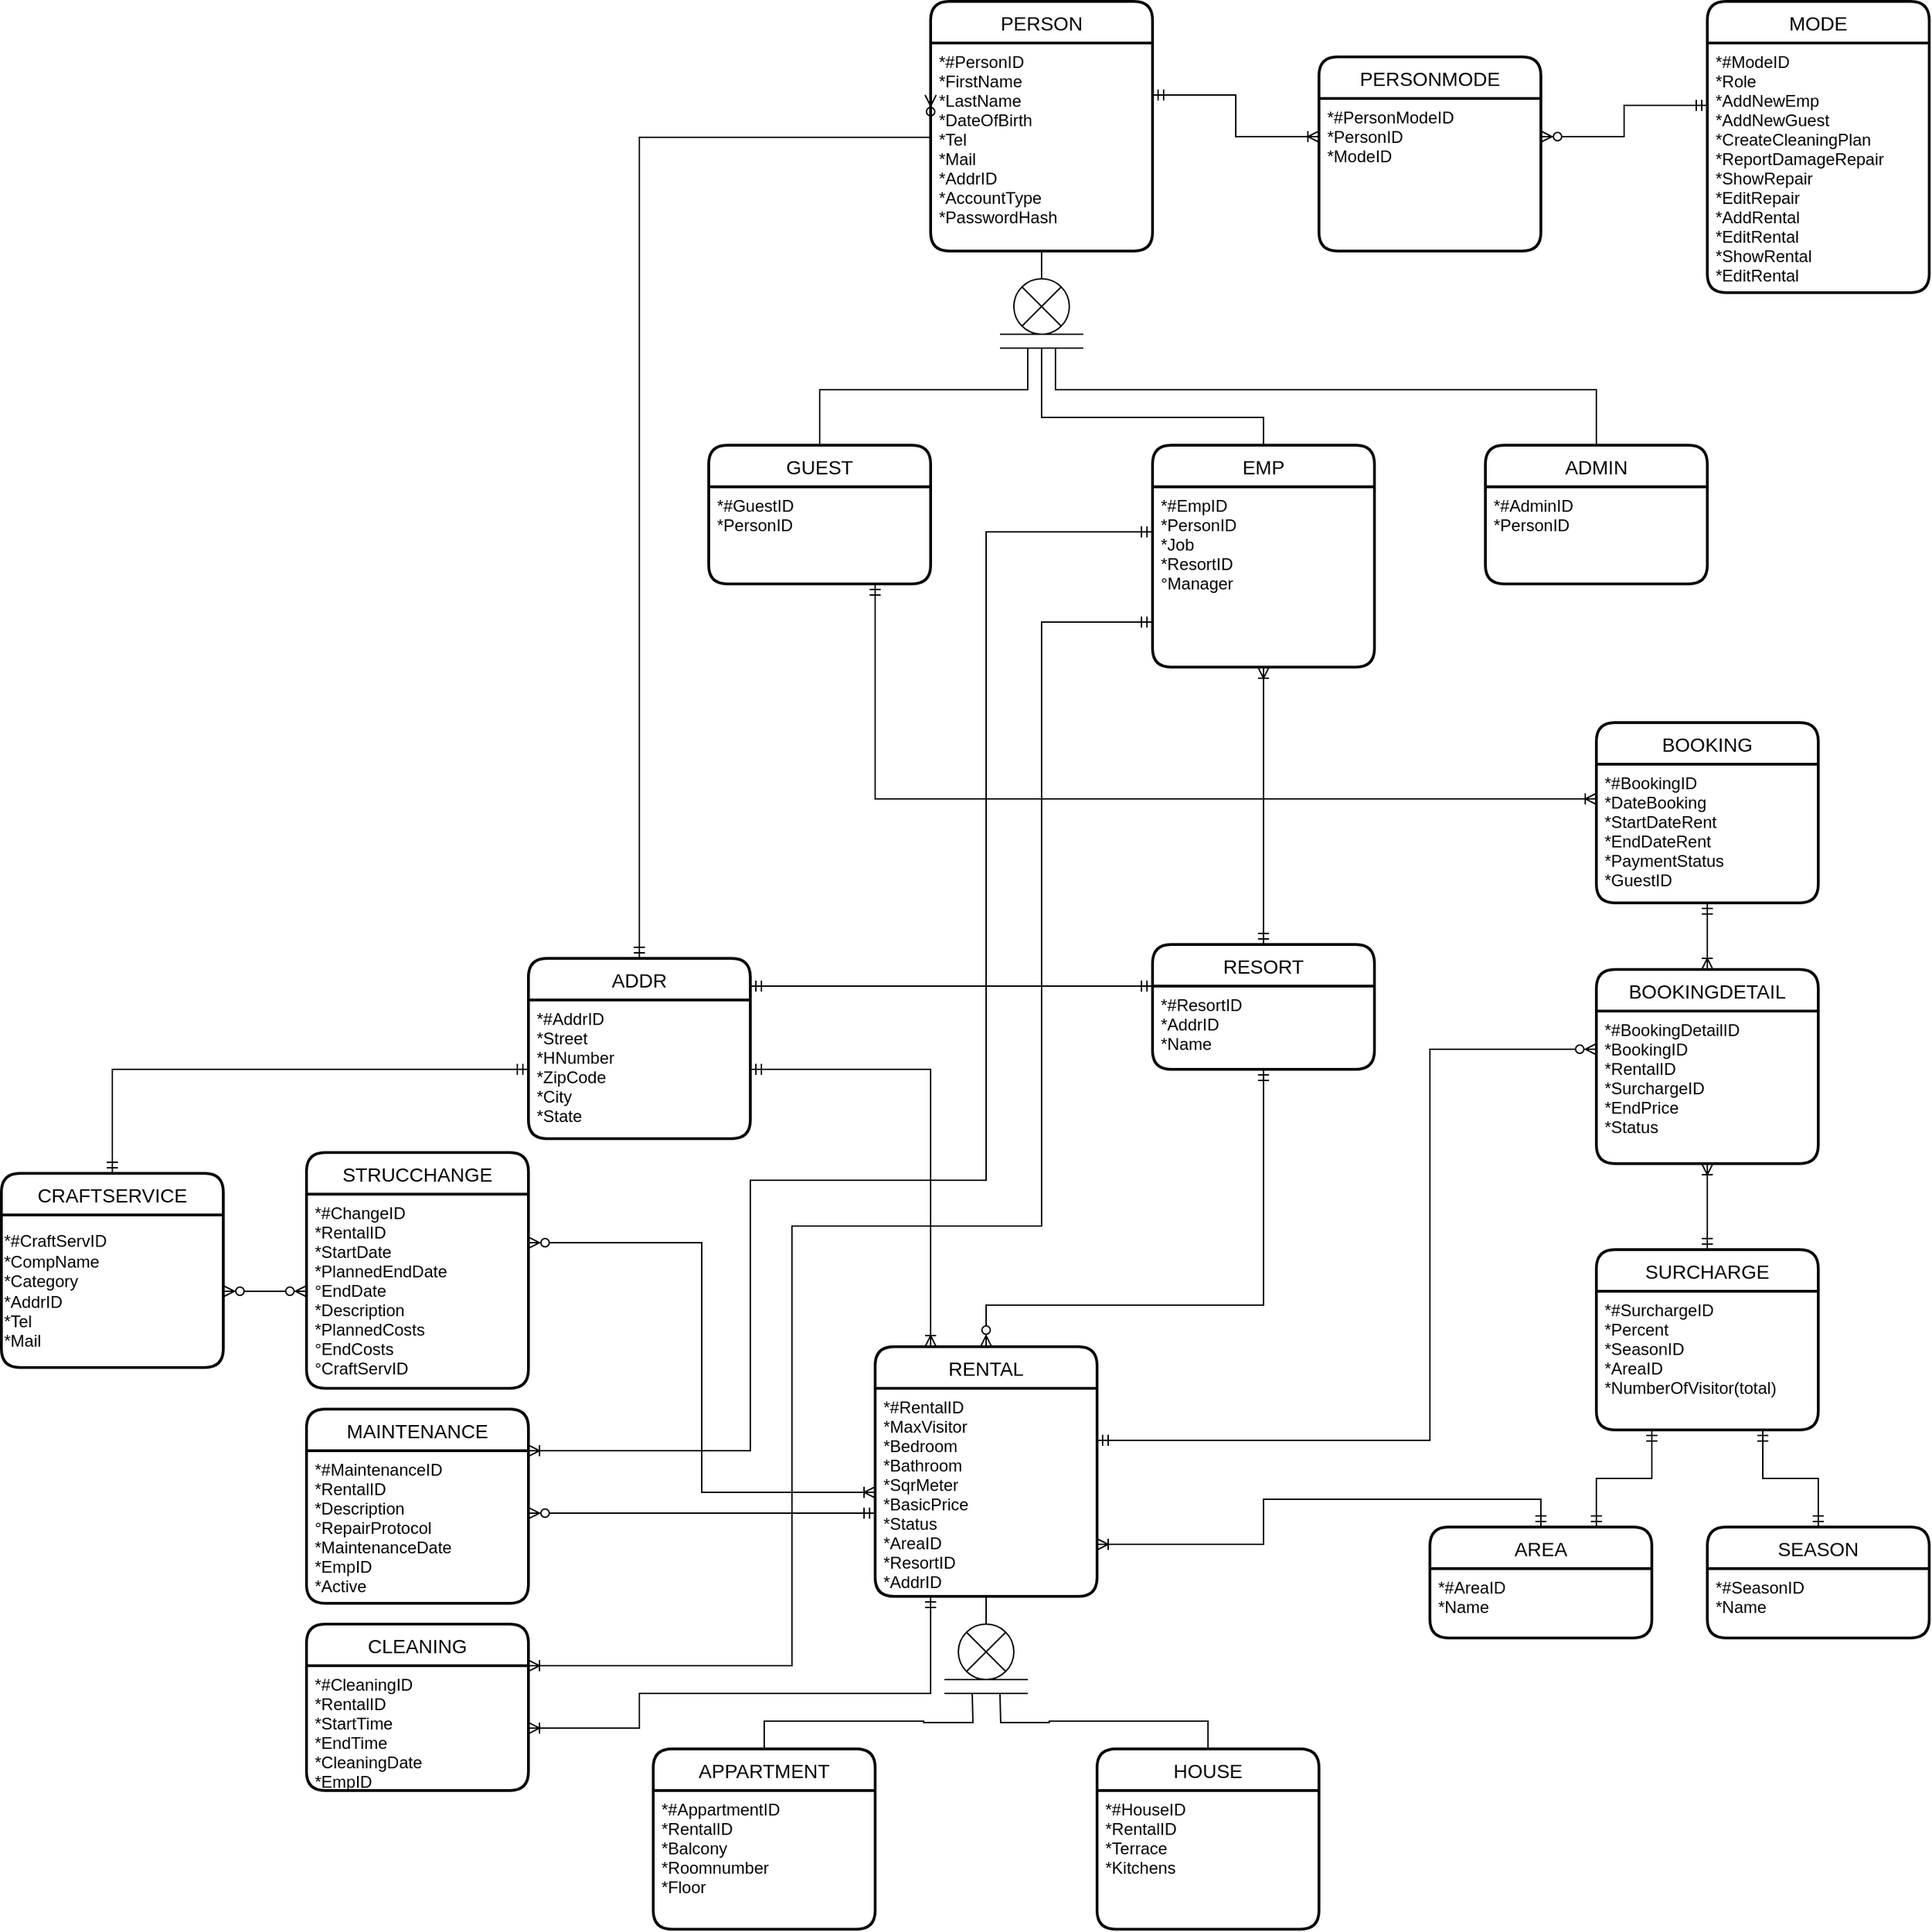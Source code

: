 <mxfile version="17.2.4" type="device"><diagram id="aWS-UrUtGDOm6s4PCsFX" name="Page-1"><mxGraphModel dx="2889" dy="2394" grid="1" gridSize="10" guides="1" tooltips="1" connect="1" arrows="1" fold="1" page="1" pageScale="1" pageWidth="827" pageHeight="1169" math="0" shadow="0"><root><mxCell id="0"/><mxCell id="1" parent="0"/><mxCell id="pVvOawuIxSXvEvGRF1L0-3" value="ADDR" style="swimlane;childLayout=stackLayout;horizontal=1;startSize=30;horizontalStack=0;rounded=1;fontSize=14;fontStyle=0;strokeWidth=2;resizeParent=0;resizeLast=1;shadow=0;dashed=0;align=center;" parent="1" vertex="1"><mxGeometry x="30" y="290" width="160" height="130" as="geometry"/></mxCell><mxCell id="pVvOawuIxSXvEvGRF1L0-4" value="*#AddrID&#10;*Street&#10;*HNumber&#10;*ZipCode&#10;*City&#10;*State&#10;&#10;" style="align=left;strokeColor=none;fillColor=none;spacingLeft=4;fontSize=12;verticalAlign=top;resizable=0;rotatable=0;part=1;" parent="pVvOawuIxSXvEvGRF1L0-3" vertex="1"><mxGeometry y="30" width="160" height="100" as="geometry"/></mxCell><mxCell id="5Nb0aw0FbilER9dy1wmk-6" style="edgeStyle=orthogonalEdgeStyle;rounded=0;orthogonalLoop=1;jettySize=auto;html=1;exitX=0.5;exitY=1;exitDx=0;exitDy=0;startArrow=ERmandOne;startFill=0;endArrow=ERzeroToMany;endFill=0;entryX=0.5;entryY=0;entryDx=0;entryDy=0;" parent="1" source="pVvOawuIxSXvEvGRF1L0-5" target="pVvOawuIxSXvEvGRF1L0-9" edge="1"><mxGeometry relative="1" as="geometry"><mxPoint x="540" y="540" as="targetPoint"/><Array as="points"><mxPoint x="560" y="540"/><mxPoint x="360" y="540"/></Array></mxGeometry></mxCell><mxCell id="pVvOawuIxSXvEvGRF1L0-5" value="RESORT" style="swimlane;childLayout=stackLayout;horizontal=1;startSize=30;horizontalStack=0;rounded=1;fontSize=14;fontStyle=0;strokeWidth=2;resizeParent=0;resizeLast=1;shadow=0;dashed=0;align=center;" parent="1" vertex="1"><mxGeometry x="480" y="280" width="160" height="90" as="geometry"/></mxCell><mxCell id="pVvOawuIxSXvEvGRF1L0-6" value="*#ResortID&#10;*AddrID&#10;*Name&#10;" style="align=left;strokeColor=none;fillColor=none;spacingLeft=4;fontSize=12;verticalAlign=top;resizable=0;rotatable=0;part=1;" parent="pVvOawuIxSXvEvGRF1L0-5" vertex="1"><mxGeometry y="30" width="160" height="60" as="geometry"/></mxCell><mxCell id="pVvOawuIxSXvEvGRF1L0-8" style="edgeStyle=orthogonalEdgeStyle;rounded=0;orthogonalLoop=1;jettySize=auto;html=1;exitX=0.5;exitY=1;exitDx=0;exitDy=0;entryX=0.5;entryY=0;entryDx=0;entryDy=0;startArrow=ERoneToMany;startFill=0;endArrow=ERmandOne;endFill=0;" parent="1" source="3sIMID8LesVrFfQINuA5-2" target="pVvOawuIxSXvEvGRF1L0-5" edge="1"><mxGeometry relative="1" as="geometry"/></mxCell><mxCell id="pVvOawuIxSXvEvGRF1L0-9" value="RENTAL" style="swimlane;childLayout=stackLayout;horizontal=1;startSize=30;horizontalStack=0;rounded=1;fontSize=14;fontStyle=0;strokeWidth=2;resizeParent=0;resizeLast=1;shadow=0;dashed=0;align=center;" parent="1" vertex="1"><mxGeometry x="280" y="570" width="160" height="180" as="geometry"/></mxCell><mxCell id="pVvOawuIxSXvEvGRF1L0-10" value="*#RentalID&#10;*MaxVisitor&#10;*Bedroom&#10;*Bathroom&#10;*SqrMeter&#10;*BasicPrice&#10;*Status&#10;*AreaID&#10;*ResortID&#10;*AddrID&#10;&#10;&#10;" style="align=left;strokeColor=none;fillColor=none;spacingLeft=4;fontSize=12;verticalAlign=top;resizable=0;rotatable=0;part=1;" parent="pVvOawuIxSXvEvGRF1L0-9" vertex="1"><mxGeometry y="30" width="160" height="150" as="geometry"/></mxCell><mxCell id="pVvOawuIxSXvEvGRF1L0-11" style="edgeStyle=orthogonalEdgeStyle;rounded=0;orthogonalLoop=1;jettySize=auto;html=1;exitX=0.25;exitY=0;exitDx=0;exitDy=0;entryX=1;entryY=0.5;entryDx=0;entryDy=0;startArrow=ERoneToMany;startFill=0;endArrow=ERmandOne;endFill=0;" parent="1" source="pVvOawuIxSXvEvGRF1L0-9" target="pVvOawuIxSXvEvGRF1L0-4" edge="1"><mxGeometry relative="1" as="geometry"><Array as="points"><mxPoint x="320" y="370"/></Array></mxGeometry></mxCell><mxCell id="pVvOawuIxSXvEvGRF1L0-21" style="edgeStyle=orthogonalEdgeStyle;rounded=0;orthogonalLoop=1;jettySize=auto;html=1;exitX=0.5;exitY=0;exitDx=0;exitDy=0;startArrow=none;startFill=0;endArrow=none;endFill=0;" parent="1" source="pVvOawuIxSXvEvGRF1L0-12" edge="1"><mxGeometry relative="1" as="geometry"><mxPoint x="350" y="820" as="targetPoint"/></mxGeometry></mxCell><mxCell id="pVvOawuIxSXvEvGRF1L0-12" value="APPARTMENT" style="swimlane;childLayout=stackLayout;horizontal=1;startSize=30;horizontalStack=0;rounded=1;fontSize=14;fontStyle=0;strokeWidth=2;resizeParent=0;resizeLast=1;shadow=0;dashed=0;align=center;" parent="1" vertex="1"><mxGeometry x="120" y="860" width="160" height="130" as="geometry"/></mxCell><mxCell id="pVvOawuIxSXvEvGRF1L0-13" value="*#AppartmentID&#10;*RentalID&#10;*Balcony&#10;*Roomnumber&#10;*Floor" style="align=left;strokeColor=none;fillColor=none;spacingLeft=4;fontSize=12;verticalAlign=top;resizable=0;rotatable=0;part=1;" parent="pVvOawuIxSXvEvGRF1L0-12" vertex="1"><mxGeometry y="30" width="160" height="100" as="geometry"/></mxCell><mxCell id="pVvOawuIxSXvEvGRF1L0-20" style="edgeStyle=orthogonalEdgeStyle;rounded=0;orthogonalLoop=1;jettySize=auto;html=1;exitX=0.5;exitY=0;exitDx=0;exitDy=0;startArrow=none;startFill=0;endArrow=none;endFill=0;" parent="1" source="pVvOawuIxSXvEvGRF1L0-14" edge="1"><mxGeometry relative="1" as="geometry"><mxPoint x="370" y="820" as="targetPoint"/></mxGeometry></mxCell><mxCell id="pVvOawuIxSXvEvGRF1L0-14" value="HOUSE" style="swimlane;childLayout=stackLayout;horizontal=1;startSize=30;horizontalStack=0;rounded=1;fontSize=14;fontStyle=0;strokeWidth=2;resizeParent=0;resizeLast=1;shadow=0;dashed=0;align=center;" parent="1" vertex="1"><mxGeometry x="440" y="860" width="160" height="130" as="geometry"/></mxCell><mxCell id="pVvOawuIxSXvEvGRF1L0-15" value="*#HouseID&#10;*RentalID&#10;*Terrace&#10;*Kitchens&#10;" style="align=left;strokeColor=none;fillColor=none;spacingLeft=4;fontSize=12;verticalAlign=top;resizable=0;rotatable=0;part=1;" parent="pVvOawuIxSXvEvGRF1L0-14" vertex="1"><mxGeometry y="30" width="160" height="100" as="geometry"/></mxCell><mxCell id="pVvOawuIxSXvEvGRF1L0-16" value="" style="ellipse;whiteSpace=wrap;html=1;" parent="1" vertex="1"><mxGeometry x="340" y="770" width="40" height="40" as="geometry"/></mxCell><mxCell id="pVvOawuIxSXvEvGRF1L0-17" style="edgeStyle=orthogonalEdgeStyle;rounded=0;orthogonalLoop=1;jettySize=auto;html=1;exitX=0.5;exitY=1;exitDx=0;exitDy=0;entryX=0.5;entryY=0;entryDx=0;entryDy=0;startArrow=none;startFill=0;endArrow=none;endFill=0;" parent="1" source="pVvOawuIxSXvEvGRF1L0-10" target="pVvOawuIxSXvEvGRF1L0-16" edge="1"><mxGeometry relative="1" as="geometry"><mxPoint x="360" y="760" as="sourcePoint"/></mxGeometry></mxCell><mxCell id="pVvOawuIxSXvEvGRF1L0-18" value="" style="endArrow=none;html=1;rounded=0;" parent="1" edge="1"><mxGeometry width="50" height="50" relative="1" as="geometry"><mxPoint x="330" y="820" as="sourcePoint"/><mxPoint x="390" y="820" as="targetPoint"/></mxGeometry></mxCell><mxCell id="pVvOawuIxSXvEvGRF1L0-19" value="" style="endArrow=none;html=1;rounded=0;" parent="1" edge="1"><mxGeometry width="50" height="50" relative="1" as="geometry"><mxPoint x="330" y="810" as="sourcePoint"/><mxPoint x="390" y="810" as="targetPoint"/></mxGeometry></mxCell><mxCell id="pVvOawuIxSXvEvGRF1L0-24" style="edgeStyle=orthogonalEdgeStyle;rounded=0;orthogonalLoop=1;jettySize=auto;html=1;exitX=0;exitY=0.25;exitDx=0;exitDy=0;entryX=0.5;entryY=0;entryDx=0;entryDy=0;startArrow=ERzeroToMany;startFill=0;endArrow=ERmandOne;endFill=0;" parent="1" source="3sIMID8LesVrFfQINuA5-8" target="pVvOawuIxSXvEvGRF1L0-3" edge="1"><mxGeometry relative="1" as="geometry"><Array as="points"><mxPoint x="110" y="-302"/></Array></mxGeometry></mxCell><mxCell id="pVvOawuIxSXvEvGRF1L0-25" value="BOOKING" style="swimlane;childLayout=stackLayout;horizontal=1;startSize=30;horizontalStack=0;rounded=1;fontSize=14;fontStyle=0;strokeWidth=2;resizeParent=0;resizeLast=1;shadow=0;dashed=0;align=center;" parent="1" vertex="1"><mxGeometry x="800" y="120" width="160" height="130" as="geometry"/></mxCell><mxCell id="pVvOawuIxSXvEvGRF1L0-26" value="*#BookingID&#10;*DateBooking&#10;*StartDateRent&#10;*EndDateRent&#10;*PaymentStatus&#10;*GuestID&#10;" style="align=left;strokeColor=none;fillColor=none;spacingLeft=4;fontSize=12;verticalAlign=top;resizable=0;rotatable=0;part=1;" parent="pVvOawuIxSXvEvGRF1L0-25" vertex="1"><mxGeometry y="30" width="160" height="100" as="geometry"/></mxCell><mxCell id="pVvOawuIxSXvEvGRF1L0-27" value="BOOKINGDETAIL" style="swimlane;childLayout=stackLayout;horizontal=1;startSize=30;horizontalStack=0;rounded=1;fontSize=14;fontStyle=0;strokeWidth=2;resizeParent=0;resizeLast=1;shadow=0;dashed=0;align=center;" parent="1" vertex="1"><mxGeometry x="800" y="298" width="160" height="140" as="geometry"/></mxCell><mxCell id="pVvOawuIxSXvEvGRF1L0-28" value="*#BookingDetailID&#10;*BookingID&#10;*RentalID&#10;*SurchargeID&#10;*EndPrice&#10;*Status" style="align=left;strokeColor=none;fillColor=none;spacingLeft=4;fontSize=12;verticalAlign=top;resizable=0;rotatable=0;part=1;" parent="pVvOawuIxSXvEvGRF1L0-27" vertex="1"><mxGeometry y="30" width="160" height="110" as="geometry"/></mxCell><mxCell id="pVvOawuIxSXvEvGRF1L0-29" style="edgeStyle=orthogonalEdgeStyle;rounded=0;orthogonalLoop=1;jettySize=auto;html=1;exitX=0.75;exitY=1;exitDx=0;exitDy=0;entryX=0;entryY=0.25;entryDx=0;entryDy=0;startArrow=ERmandOne;startFill=0;endArrow=ERoneToMany;endFill=0;" parent="1" source="3sIMID8LesVrFfQINuA5-6" target="pVvOawuIxSXvEvGRF1L0-26" edge="1"><mxGeometry relative="1" as="geometry"><Array as="points"><mxPoint x="280" y="175"/></Array></mxGeometry></mxCell><mxCell id="pVvOawuIxSXvEvGRF1L0-30" value="AREA" style="swimlane;childLayout=stackLayout;horizontal=1;startSize=30;horizontalStack=0;rounded=1;fontSize=14;fontStyle=0;strokeWidth=2;resizeParent=0;resizeLast=1;shadow=0;dashed=0;align=center;" parent="1" vertex="1"><mxGeometry x="680" y="700" width="160" height="80" as="geometry"/></mxCell><mxCell id="pVvOawuIxSXvEvGRF1L0-31" value="*#AreaID&#10;*Name&#10;" style="align=left;strokeColor=none;fillColor=none;spacingLeft=4;fontSize=12;verticalAlign=top;resizable=0;rotatable=0;part=1;" parent="pVvOawuIxSXvEvGRF1L0-30" vertex="1"><mxGeometry y="30" width="160" height="50" as="geometry"/></mxCell><mxCell id="pVvOawuIxSXvEvGRF1L0-32" value="SEASON" style="swimlane;childLayout=stackLayout;horizontal=1;startSize=30;horizontalStack=0;rounded=1;fontSize=14;fontStyle=0;strokeWidth=2;resizeParent=0;resizeLast=1;shadow=0;dashed=0;align=center;" parent="1" vertex="1"><mxGeometry x="880" y="700" width="160" height="80" as="geometry"/></mxCell><mxCell id="pVvOawuIxSXvEvGRF1L0-33" value="*#SeasonID&#10;*Name&#10;" style="align=left;strokeColor=none;fillColor=none;spacingLeft=4;fontSize=12;verticalAlign=top;resizable=0;rotatable=0;part=1;" parent="pVvOawuIxSXvEvGRF1L0-32" vertex="1"><mxGeometry y="30" width="160" height="50" as="geometry"/></mxCell><mxCell id="pVvOawuIxSXvEvGRF1L0-34" style="edgeStyle=orthogonalEdgeStyle;rounded=0;orthogonalLoop=1;jettySize=auto;html=1;exitX=1;exitY=0.75;exitDx=0;exitDy=0;entryX=0.5;entryY=0;entryDx=0;entryDy=0;startArrow=ERoneToMany;startFill=0;endArrow=ERmandOne;endFill=0;" parent="1" source="pVvOawuIxSXvEvGRF1L0-10" target="pVvOawuIxSXvEvGRF1L0-30" edge="1"><mxGeometry relative="1" as="geometry"/></mxCell><mxCell id="pVvOawuIxSXvEvGRF1L0-36" value="SURCHARGE" style="swimlane;childLayout=stackLayout;horizontal=1;startSize=30;horizontalStack=0;rounded=1;fontSize=14;fontStyle=0;strokeWidth=2;resizeParent=0;resizeLast=1;shadow=0;dashed=0;align=center;" parent="1" vertex="1"><mxGeometry x="800" y="500" width="160" height="130" as="geometry"/></mxCell><mxCell id="pVvOawuIxSXvEvGRF1L0-37" value="*#SurchargeID&#10;*Percent&#10;*SeasonID&#10;*AreaID&#10;*NumberOfVisitor(total)&#10;" style="align=left;strokeColor=none;fillColor=none;spacingLeft=4;fontSize=12;verticalAlign=top;resizable=0;rotatable=0;part=1;" parent="pVvOawuIxSXvEvGRF1L0-36" vertex="1"><mxGeometry y="30" width="160" height="100" as="geometry"/></mxCell><mxCell id="pVvOawuIxSXvEvGRF1L0-38" style="edgeStyle=orthogonalEdgeStyle;rounded=0;orthogonalLoop=1;jettySize=auto;html=1;exitX=0.25;exitY=1;exitDx=0;exitDy=0;entryX=0.75;entryY=0;entryDx=0;entryDy=0;startArrow=ERmandOne;startFill=0;endArrow=ERmandOne;endFill=0;" parent="1" source="pVvOawuIxSXvEvGRF1L0-37" target="pVvOawuIxSXvEvGRF1L0-30" edge="1"><mxGeometry relative="1" as="geometry"/></mxCell><mxCell id="pVvOawuIxSXvEvGRF1L0-39" style="edgeStyle=orthogonalEdgeStyle;rounded=0;orthogonalLoop=1;jettySize=auto;html=1;exitX=0.75;exitY=1;exitDx=0;exitDy=0;entryX=0.5;entryY=0;entryDx=0;entryDy=0;startArrow=ERmandOne;startFill=0;endArrow=ERmandOne;endFill=0;" parent="1" source="pVvOawuIxSXvEvGRF1L0-37" target="pVvOawuIxSXvEvGRF1L0-32" edge="1"><mxGeometry relative="1" as="geometry"/></mxCell><mxCell id="pVvOawuIxSXvEvGRF1L0-41" style="edgeStyle=orthogonalEdgeStyle;rounded=0;orthogonalLoop=1;jettySize=auto;html=1;exitX=0.5;exitY=1;exitDx=0;exitDy=0;entryX=0.5;entryY=0;entryDx=0;entryDy=0;startArrow=ERoneToMany;startFill=0;endArrow=ERmandOne;endFill=0;" parent="1" source="pVvOawuIxSXvEvGRF1L0-28" target="pVvOawuIxSXvEvGRF1L0-36" edge="1"><mxGeometry relative="1" as="geometry"/></mxCell><mxCell id="pVvOawuIxSXvEvGRF1L0-43" style="edgeStyle=orthogonalEdgeStyle;rounded=0;orthogonalLoop=1;jettySize=auto;html=1;exitX=0.5;exitY=1;exitDx=0;exitDy=0;entryX=0.5;entryY=0;entryDx=0;entryDy=0;startArrow=ERmandOne;startFill=0;endArrow=ERoneToMany;endFill=0;" parent="1" source="pVvOawuIxSXvEvGRF1L0-26" target="pVvOawuIxSXvEvGRF1L0-27" edge="1"><mxGeometry relative="1" as="geometry"/></mxCell><mxCell id="MyWMd_UCKaMzFZYr7Pf7-7" value="" style="endArrow=none;html=1;rounded=0;exitX=0;exitY=1;exitDx=0;exitDy=0;entryX=1;entryY=0;entryDx=0;entryDy=0;" parent="1" source="pVvOawuIxSXvEvGRF1L0-16" target="pVvOawuIxSXvEvGRF1L0-16" edge="1"><mxGeometry width="50" height="50" relative="1" as="geometry"><mxPoint x="345" y="805" as="sourcePoint"/><mxPoint x="375" y="775" as="targetPoint"/></mxGeometry></mxCell><mxCell id="MyWMd_UCKaMzFZYr7Pf7-8" value="" style="endArrow=none;html=1;rounded=0;exitX=1;exitY=1;exitDx=0;exitDy=0;entryX=0;entryY=0;entryDx=0;entryDy=0;" parent="1" source="pVvOawuIxSXvEvGRF1L0-16" target="pVvOawuIxSXvEvGRF1L0-16" edge="1"><mxGeometry width="50" height="50" relative="1" as="geometry"><mxPoint x="320" y="805" as="sourcePoint"/><mxPoint x="350" y="775" as="targetPoint"/></mxGeometry></mxCell><mxCell id="tzPV-0qDTJtdotpX9eF1-2" value="STRUCCHANGE" style="swimlane;childLayout=stackLayout;horizontal=1;startSize=30;horizontalStack=0;rounded=1;fontSize=14;fontStyle=0;strokeWidth=2;resizeParent=0;resizeLast=1;shadow=0;dashed=0;align=center;" parent="1" vertex="1"><mxGeometry x="-130" y="430" width="160" height="170" as="geometry"/></mxCell><mxCell id="tzPV-0qDTJtdotpX9eF1-3" value="*#ChangeID&#10;*RentalID&#10;*StartDate&#10;*PlannedEndDate&#10;°EndDate&#10;*Description&#10;*PlannedCosts&#10;°EndCosts&#10;°CraftServID" style="align=left;strokeColor=none;fillColor=none;spacingLeft=4;fontSize=12;verticalAlign=top;resizable=0;rotatable=0;part=1;" parent="tzPV-0qDTJtdotpX9eF1-2" vertex="1"><mxGeometry y="30" width="160" height="140" as="geometry"/></mxCell><mxCell id="tzPV-0qDTJtdotpX9eF1-4" style="edgeStyle=orthogonalEdgeStyle;rounded=0;orthogonalLoop=1;jettySize=auto;html=1;exitX=1;exitY=0.25;exitDx=0;exitDy=0;entryX=0;entryY=0.5;entryDx=0;entryDy=0;endArrow=ERoneToMany;endFill=0;startArrow=ERzeroToMany;startFill=0;" parent="1" source="tzPV-0qDTJtdotpX9eF1-3" target="pVvOawuIxSXvEvGRF1L0-10" edge="1"><mxGeometry relative="1" as="geometry"/></mxCell><mxCell id="5Nb0aw0FbilER9dy1wmk-5" style="edgeStyle=orthogonalEdgeStyle;rounded=0;orthogonalLoop=1;jettySize=auto;html=1;startArrow=ERmandOne;startFill=0;endArrow=ERmandOne;endFill=0;entryX=0;entryY=0;entryDx=0;entryDy=0;" parent="1" target="pVvOawuIxSXvEvGRF1L0-6" edge="1"><mxGeometry relative="1" as="geometry"><mxPoint x="190" y="310" as="sourcePoint"/><Array as="points"><mxPoint x="390" y="310"/><mxPoint x="390" y="310"/></Array><mxPoint x="480" y="400" as="targetPoint"/></mxGeometry></mxCell><mxCell id="5Nb0aw0FbilER9dy1wmk-7" value="MAINTENANCE" style="swimlane;childLayout=stackLayout;horizontal=1;startSize=30;horizontalStack=0;rounded=1;fontSize=14;fontStyle=0;strokeWidth=2;resizeParent=0;resizeLast=1;shadow=0;dashed=0;align=center;" parent="1" vertex="1"><mxGeometry x="-130" y="615" width="160" height="140" as="geometry"/></mxCell><mxCell id="5Nb0aw0FbilER9dy1wmk-8" value="*#MaintenanceID&#10;*RentalID&#10;*Description&#10;°RepairProtocol&#10;*MaintenanceDate&#10;*EmpID&#10;*Active&#10;" style="align=left;strokeColor=none;fillColor=none;spacingLeft=4;fontSize=12;verticalAlign=top;resizable=0;rotatable=0;part=1;" parent="5Nb0aw0FbilER9dy1wmk-7" vertex="1"><mxGeometry y="30" width="160" height="110" as="geometry"/></mxCell><mxCell id="5Nb0aw0FbilER9dy1wmk-10" value="CLEANING" style="swimlane;childLayout=stackLayout;horizontal=1;startSize=30;horizontalStack=0;rounded=1;fontSize=14;fontStyle=0;strokeWidth=2;resizeParent=0;resizeLast=1;shadow=0;dashed=0;align=center;" parent="1" vertex="1"><mxGeometry x="-130" y="770" width="160" height="120" as="geometry"/></mxCell><mxCell id="5Nb0aw0FbilER9dy1wmk-11" value="*#CleaningID&#10;*RentalID&#10;*StartTime&#10;*EndTime&#10;*CleaningDate&#10;*EmpID" style="align=left;strokeColor=none;fillColor=none;spacingLeft=4;fontSize=12;verticalAlign=top;resizable=0;rotatable=0;part=1;" parent="5Nb0aw0FbilER9dy1wmk-10" vertex="1"><mxGeometry y="30" width="160" height="90" as="geometry"/></mxCell><mxCell id="5Nb0aw0FbilER9dy1wmk-12" style="edgeStyle=orthogonalEdgeStyle;rounded=0;orthogonalLoop=1;jettySize=auto;html=1;startArrow=ERzeroToMany;startFill=0;endArrow=ERmandOne;endFill=0;" parent="1" edge="1"><mxGeometry relative="1" as="geometry"><Array as="points"><mxPoint x="30" y="690"/><mxPoint x="280" y="690"/></Array><mxPoint x="30" y="690" as="sourcePoint"/><mxPoint x="280" y="690" as="targetPoint"/></mxGeometry></mxCell><mxCell id="5Nb0aw0FbilER9dy1wmk-13" style="edgeStyle=orthogonalEdgeStyle;rounded=0;orthogonalLoop=1;jettySize=auto;html=1;exitX=0.25;exitY=1;exitDx=0;exitDy=0;startArrow=ERmandOne;startFill=0;endArrow=ERoneToMany;endFill=0;entryX=1;entryY=0.5;entryDx=0;entryDy=0;" parent="1" source="pVvOawuIxSXvEvGRF1L0-10" target="5Nb0aw0FbilER9dy1wmk-11" edge="1"><mxGeometry relative="1" as="geometry"><Array as="points"><mxPoint x="320" y="820"/><mxPoint x="110" y="820"/><mxPoint x="110" y="845"/></Array><mxPoint x="60" y="840" as="targetPoint"/></mxGeometry></mxCell><mxCell id="5Nb0aw0FbilER9dy1wmk-14" style="edgeStyle=orthogonalEdgeStyle;rounded=0;orthogonalLoop=1;jettySize=auto;html=1;entryX=0;entryY=0.25;entryDx=0;entryDy=0;startArrow=ERoneToMany;startFill=0;endArrow=ERmandOne;endFill=0;exitX=1;exitY=0;exitDx=0;exitDy=0;" parent="1" source="5Nb0aw0FbilER9dy1wmk-8" target="3sIMID8LesVrFfQINuA5-2" edge="1"><mxGeometry relative="1" as="geometry"><Array as="points"><mxPoint x="190" y="645"/><mxPoint x="190" y="450"/><mxPoint x="360" y="450"/><mxPoint x="360" y="-18"/></Array><mxPoint x="110" y="670" as="sourcePoint"/></mxGeometry></mxCell><mxCell id="5Nb0aw0FbilER9dy1wmk-15" style="edgeStyle=orthogonalEdgeStyle;rounded=0;orthogonalLoop=1;jettySize=auto;html=1;exitX=1;exitY=0;exitDx=0;exitDy=0;entryX=0;entryY=0.75;entryDx=0;entryDy=0;startArrow=ERoneToMany;startFill=0;endArrow=ERmandOne;endFill=0;" parent="1" source="5Nb0aw0FbilER9dy1wmk-11" target="3sIMID8LesVrFfQINuA5-2" edge="1"><mxGeometry relative="1" as="geometry"><Array as="points"><mxPoint x="220" y="800"/><mxPoint x="220" y="483"/><mxPoint x="400" y="483"/><mxPoint x="400" y="48"/></Array></mxGeometry></mxCell><mxCell id="xMzyND9K9N3NadzlZeZi-10" style="edgeStyle=orthogonalEdgeStyle;rounded=0;orthogonalLoop=1;jettySize=auto;html=1;entryX=0;entryY=0.5;entryDx=0;entryDy=0;startArrow=ERmandOne;startFill=0;endArrow=ERmandOne;endFill=0;exitX=0.5;exitY=0;exitDx=0;exitDy=0;" parent="1" source="xMzyND9K9N3NadzlZeZi-1" target="pVvOawuIxSXvEvGRF1L0-4" edge="1"><mxGeometry relative="1" as="geometry"><mxPoint x="-160" y="550" as="sourcePoint"/><Array as="points"><mxPoint x="-270" y="370"/></Array></mxGeometry></mxCell><mxCell id="xMzyND9K9N3NadzlZeZi-1" value="CRAFTSERVICE" style="swimlane;childLayout=stackLayout;horizontal=1;startSize=30;horizontalStack=0;rounded=1;fontSize=14;fontStyle=0;strokeWidth=2;resizeParent=0;resizeLast=1;shadow=0;dashed=0;align=center;" parent="1" vertex="1"><mxGeometry x="-350" y="445" width="160" height="140" as="geometry"/></mxCell><mxCell id="xMzyND9K9N3NadzlZeZi-4" value="&lt;div align=&quot;left&quot;&gt;*#CraftServID&lt;/div&gt;&lt;div align=&quot;left&quot;&gt;*CompName&lt;br&gt;*Category&lt;br&gt;*AddrID&lt;br&gt;*Tel&lt;br&gt;*Mail&lt;/div&gt;" style="text;html=1;align=left;verticalAlign=middle;resizable=0;points=[];autosize=1;strokeColor=none;fillColor=none;" parent="xMzyND9K9N3NadzlZeZi-1" vertex="1"><mxGeometry y="30" width="160" height="110" as="geometry"/></mxCell><mxCell id="xMzyND9K9N3NadzlZeZi-11" style="edgeStyle=orthogonalEdgeStyle;rounded=0;orthogonalLoop=1;jettySize=auto;html=1;entryX=0;entryY=0.5;entryDx=0;entryDy=0;startArrow=ERzeroToMany;startFill=0;endArrow=ERzeroToMany;endFill=0;" parent="1" source="xMzyND9K9N3NadzlZeZi-4" target="tzPV-0qDTJtdotpX9eF1-3" edge="1"><mxGeometry relative="1" as="geometry"/></mxCell><mxCell id="2ui8VQlvTT7CYiTYEqcp-1" style="edgeStyle=orthogonalEdgeStyle;rounded=0;orthogonalLoop=1;jettySize=auto;html=1;exitX=1;exitY=0.25;exitDx=0;exitDy=0;entryX=0;entryY=0.25;entryDx=0;entryDy=0;endArrow=ERzeroToMany;endFill=0;startArrow=ERmandOne;startFill=0;" parent="1" source="pVvOawuIxSXvEvGRF1L0-10" target="pVvOawuIxSXvEvGRF1L0-28" edge="1"><mxGeometry relative="1" as="geometry"><Array as="points"><mxPoint x="680" y="638"/><mxPoint x="680" y="356"/></Array></mxGeometry></mxCell><mxCell id="3sIMID8LesVrFfQINuA5-19" style="edgeStyle=orthogonalEdgeStyle;rounded=0;orthogonalLoop=1;jettySize=auto;html=1;exitX=0.5;exitY=0;exitDx=0;exitDy=0;endArrow=none;endFill=0;" parent="1" source="3sIMID8LesVrFfQINuA5-1" edge="1"><mxGeometry relative="1" as="geometry"><mxPoint x="400" y="-150" as="targetPoint"/><Array as="points"><mxPoint x="560" y="-100"/><mxPoint x="400" y="-100"/></Array></mxGeometry></mxCell><mxCell id="3sIMID8LesVrFfQINuA5-1" value="EMP" style="swimlane;childLayout=stackLayout;horizontal=1;startSize=30;horizontalStack=0;rounded=1;fontSize=14;fontStyle=0;strokeWidth=2;resizeParent=0;resizeLast=1;shadow=0;dashed=0;align=center;" parent="1" vertex="1"><mxGeometry x="480" y="-80" width="160" height="160" as="geometry"/></mxCell><mxCell id="3sIMID8LesVrFfQINuA5-2" value="*#EmpID&#10;*PersonID&#10;*Job&#10;*ResortID&#10;°Manager&#10;&#10;" style="align=left;strokeColor=none;fillColor=none;spacingLeft=4;fontSize=12;verticalAlign=top;resizable=0;rotatable=0;part=1;" parent="3sIMID8LesVrFfQINuA5-1" vertex="1"><mxGeometry y="30" width="160" height="130" as="geometry"/></mxCell><mxCell id="3sIMID8LesVrFfQINuA5-21" style="edgeStyle=orthogonalEdgeStyle;rounded=0;orthogonalLoop=1;jettySize=auto;html=1;exitX=0.5;exitY=0;exitDx=0;exitDy=0;endArrow=none;endFill=0;" parent="1" source="3sIMID8LesVrFfQINuA5-5" edge="1"><mxGeometry relative="1" as="geometry"><mxPoint x="390" y="-150" as="targetPoint"/><Array as="points"><mxPoint x="240" y="-120"/><mxPoint x="390" y="-120"/></Array></mxGeometry></mxCell><mxCell id="3sIMID8LesVrFfQINuA5-5" value="GUEST" style="swimlane;childLayout=stackLayout;horizontal=1;startSize=30;horizontalStack=0;rounded=1;fontSize=14;fontStyle=0;strokeWidth=2;resizeParent=0;resizeLast=1;shadow=0;dashed=0;align=center;" parent="1" vertex="1"><mxGeometry x="160" y="-80" width="160" height="100" as="geometry"/></mxCell><mxCell id="3sIMID8LesVrFfQINuA5-6" value="*#GuestID&#10;*PersonID&#10;" style="align=left;strokeColor=none;fillColor=none;spacingLeft=4;fontSize=12;verticalAlign=top;resizable=0;rotatable=0;part=1;" parent="3sIMID8LesVrFfQINuA5-5" vertex="1"><mxGeometry y="30" width="160" height="70" as="geometry"/></mxCell><mxCell id="3sIMID8LesVrFfQINuA5-7" value="PERSON" style="swimlane;childLayout=stackLayout;horizontal=1;startSize=30;horizontalStack=0;rounded=1;fontSize=14;fontStyle=0;strokeWidth=2;resizeParent=0;resizeLast=1;shadow=0;dashed=0;align=center;" parent="1" vertex="1"><mxGeometry x="320" y="-400" width="160" height="180" as="geometry"/></mxCell><mxCell id="3sIMID8LesVrFfQINuA5-8" value="*#PersonID&#10;*FirstName&#10;*LastName&#10;*DateOfBirth&#10;*Tel&#10;*Mail&#10;*AddrID&#10;*AccountType&#10;*PasswordHash&#10;" style="align=left;strokeColor=none;fillColor=none;spacingLeft=4;fontSize=12;verticalAlign=top;resizable=0;rotatable=0;part=1;" parent="3sIMID8LesVrFfQINuA5-7" vertex="1"><mxGeometry y="30" width="160" height="150" as="geometry"/></mxCell><mxCell id="3sIMID8LesVrFfQINuA5-13" value="" style="ellipse;whiteSpace=wrap;html=1;" parent="1" vertex="1"><mxGeometry x="380" y="-200" width="40" height="40" as="geometry"/></mxCell><mxCell id="3sIMID8LesVrFfQINuA5-14" value="" style="endArrow=none;html=1;rounded=0;" parent="1" edge="1"><mxGeometry width="50" height="50" relative="1" as="geometry"><mxPoint x="370" y="-150" as="sourcePoint"/><mxPoint x="430" y="-150" as="targetPoint"/></mxGeometry></mxCell><mxCell id="3sIMID8LesVrFfQINuA5-15" value="" style="endArrow=none;html=1;rounded=0;" parent="1" edge="1"><mxGeometry width="50" height="50" relative="1" as="geometry"><mxPoint x="370" y="-160" as="sourcePoint"/><mxPoint x="430" y="-160" as="targetPoint"/></mxGeometry></mxCell><mxCell id="3sIMID8LesVrFfQINuA5-16" value="" style="endArrow=none;html=1;rounded=0;exitX=0;exitY=1;exitDx=0;exitDy=0;entryX=1;entryY=0;entryDx=0;entryDy=0;" parent="1" source="3sIMID8LesVrFfQINuA5-13" target="3sIMID8LesVrFfQINuA5-13" edge="1"><mxGeometry width="50" height="50" relative="1" as="geometry"><mxPoint x="385" y="-165" as="sourcePoint"/><mxPoint x="415" y="-195" as="targetPoint"/></mxGeometry></mxCell><mxCell id="3sIMID8LesVrFfQINuA5-17" value="" style="endArrow=none;html=1;rounded=0;exitX=1;exitY=1;exitDx=0;exitDy=0;entryX=0;entryY=0;entryDx=0;entryDy=0;" parent="1" source="3sIMID8LesVrFfQINuA5-13" target="3sIMID8LesVrFfQINuA5-13" edge="1"><mxGeometry width="50" height="50" relative="1" as="geometry"><mxPoint x="360" y="-165" as="sourcePoint"/><mxPoint x="390" y="-195" as="targetPoint"/></mxGeometry></mxCell><mxCell id="3sIMID8LesVrFfQINuA5-18" style="edgeStyle=orthogonalEdgeStyle;rounded=0;orthogonalLoop=1;jettySize=auto;html=1;exitX=0.5;exitY=1;exitDx=0;exitDy=0;entryX=0.5;entryY=0;entryDx=0;entryDy=0;endArrow=none;endFill=0;" parent="1" source="3sIMID8LesVrFfQINuA5-8" target="3sIMID8LesVrFfQINuA5-13" edge="1"><mxGeometry relative="1" as="geometry"/></mxCell><mxCell id="MqH_a3y8vgJE2p1lMuq5-3" style="edgeStyle=orthogonalEdgeStyle;rounded=0;orthogonalLoop=1;jettySize=auto;html=1;exitX=0.5;exitY=0;exitDx=0;exitDy=0;endArrow=none;endFill=0;" parent="1" source="MqH_a3y8vgJE2p1lMuq5-1" edge="1"><mxGeometry relative="1" as="geometry"><mxPoint x="410" y="-150" as="targetPoint"/><Array as="points"><mxPoint x="800" y="-120"/><mxPoint x="410" y="-120"/></Array></mxGeometry></mxCell><mxCell id="MqH_a3y8vgJE2p1lMuq5-1" value="ADMIN" style="swimlane;childLayout=stackLayout;horizontal=1;startSize=30;horizontalStack=0;rounded=1;fontSize=14;fontStyle=0;strokeWidth=2;resizeParent=0;resizeLast=1;shadow=0;dashed=0;align=center;" parent="1" vertex="1"><mxGeometry x="720" y="-80" width="160" height="100" as="geometry"/></mxCell><mxCell id="MqH_a3y8vgJE2p1lMuq5-2" value="*#AdminID&#10;*PersonID" style="align=left;strokeColor=none;fillColor=none;spacingLeft=4;fontSize=12;verticalAlign=top;resizable=0;rotatable=0;part=1;" parent="MqH_a3y8vgJE2p1lMuq5-1" vertex="1"><mxGeometry y="30" width="160" height="70" as="geometry"/></mxCell><mxCell id="MqH_a3y8vgJE2p1lMuq5-4" value="PERSONMODE" style="swimlane;childLayout=stackLayout;horizontal=1;startSize=30;horizontalStack=0;rounded=1;fontSize=14;fontStyle=0;strokeWidth=2;resizeParent=0;resizeLast=1;shadow=0;dashed=0;align=center;" parent="1" vertex="1"><mxGeometry x="600" y="-360" width="160" height="140" as="geometry"/></mxCell><mxCell id="MqH_a3y8vgJE2p1lMuq5-5" value="*#PersonModeID&#10;*PersonID&#10;*ModeID&#10;" style="align=left;strokeColor=none;fillColor=none;spacingLeft=4;fontSize=12;verticalAlign=top;resizable=0;rotatable=0;part=1;" parent="MqH_a3y8vgJE2p1lMuq5-4" vertex="1"><mxGeometry y="30" width="160" height="110" as="geometry"/></mxCell><mxCell id="MqH_a3y8vgJE2p1lMuq5-6" style="edgeStyle=orthogonalEdgeStyle;rounded=0;orthogonalLoop=1;jettySize=auto;html=1;exitX=1;exitY=0.25;exitDx=0;exitDy=0;entryX=0;entryY=0.25;entryDx=0;entryDy=0;endArrow=ERoneToMany;endFill=0;startArrow=ERmandOne;startFill=0;" parent="1" source="3sIMID8LesVrFfQINuA5-8" target="MqH_a3y8vgJE2p1lMuq5-5" edge="1"><mxGeometry relative="1" as="geometry"/></mxCell><mxCell id="DqXO4wE9gLVj-Mbm-Vgz-1" value="MODE" style="swimlane;childLayout=stackLayout;horizontal=1;startSize=30;horizontalStack=0;rounded=1;fontSize=14;fontStyle=0;strokeWidth=2;resizeParent=0;resizeLast=1;shadow=0;dashed=0;align=center;" parent="1" vertex="1"><mxGeometry x="880" y="-400" width="160" height="210" as="geometry"/></mxCell><mxCell id="DqXO4wE9gLVj-Mbm-Vgz-2" value="*#ModeID&#10;*Role&#10;*AddNewEmp&#10;*AddNewGuest&#10;*CreateCleaningPlan&#10;*ReportDamageRepair&#10;*ShowRepair&#10;*EditRepair&#10;*AddRental&#10;*EditRental&#10;*ShowRental&#10;*EditRental&#10;" style="align=left;strokeColor=none;fillColor=none;spacingLeft=4;fontSize=12;verticalAlign=top;resizable=0;rotatable=0;part=1;" parent="DqXO4wE9gLVj-Mbm-Vgz-1" vertex="1"><mxGeometry y="30" width="160" height="180" as="geometry"/></mxCell><mxCell id="DqXO4wE9gLVj-Mbm-Vgz-5" style="edgeStyle=orthogonalEdgeStyle;rounded=0;orthogonalLoop=1;jettySize=auto;html=1;entryX=0;entryY=0.25;entryDx=0;entryDy=0;startArrow=ERzeroToMany;startFill=0;endArrow=ERmandOne;endFill=0;exitX=1;exitY=0.25;exitDx=0;exitDy=0;" parent="1" source="MqH_a3y8vgJE2p1lMuq5-5" target="DqXO4wE9gLVj-Mbm-Vgz-2" edge="1"><mxGeometry relative="1" as="geometry"/></mxCell></root></mxGraphModel></diagram></mxfile>